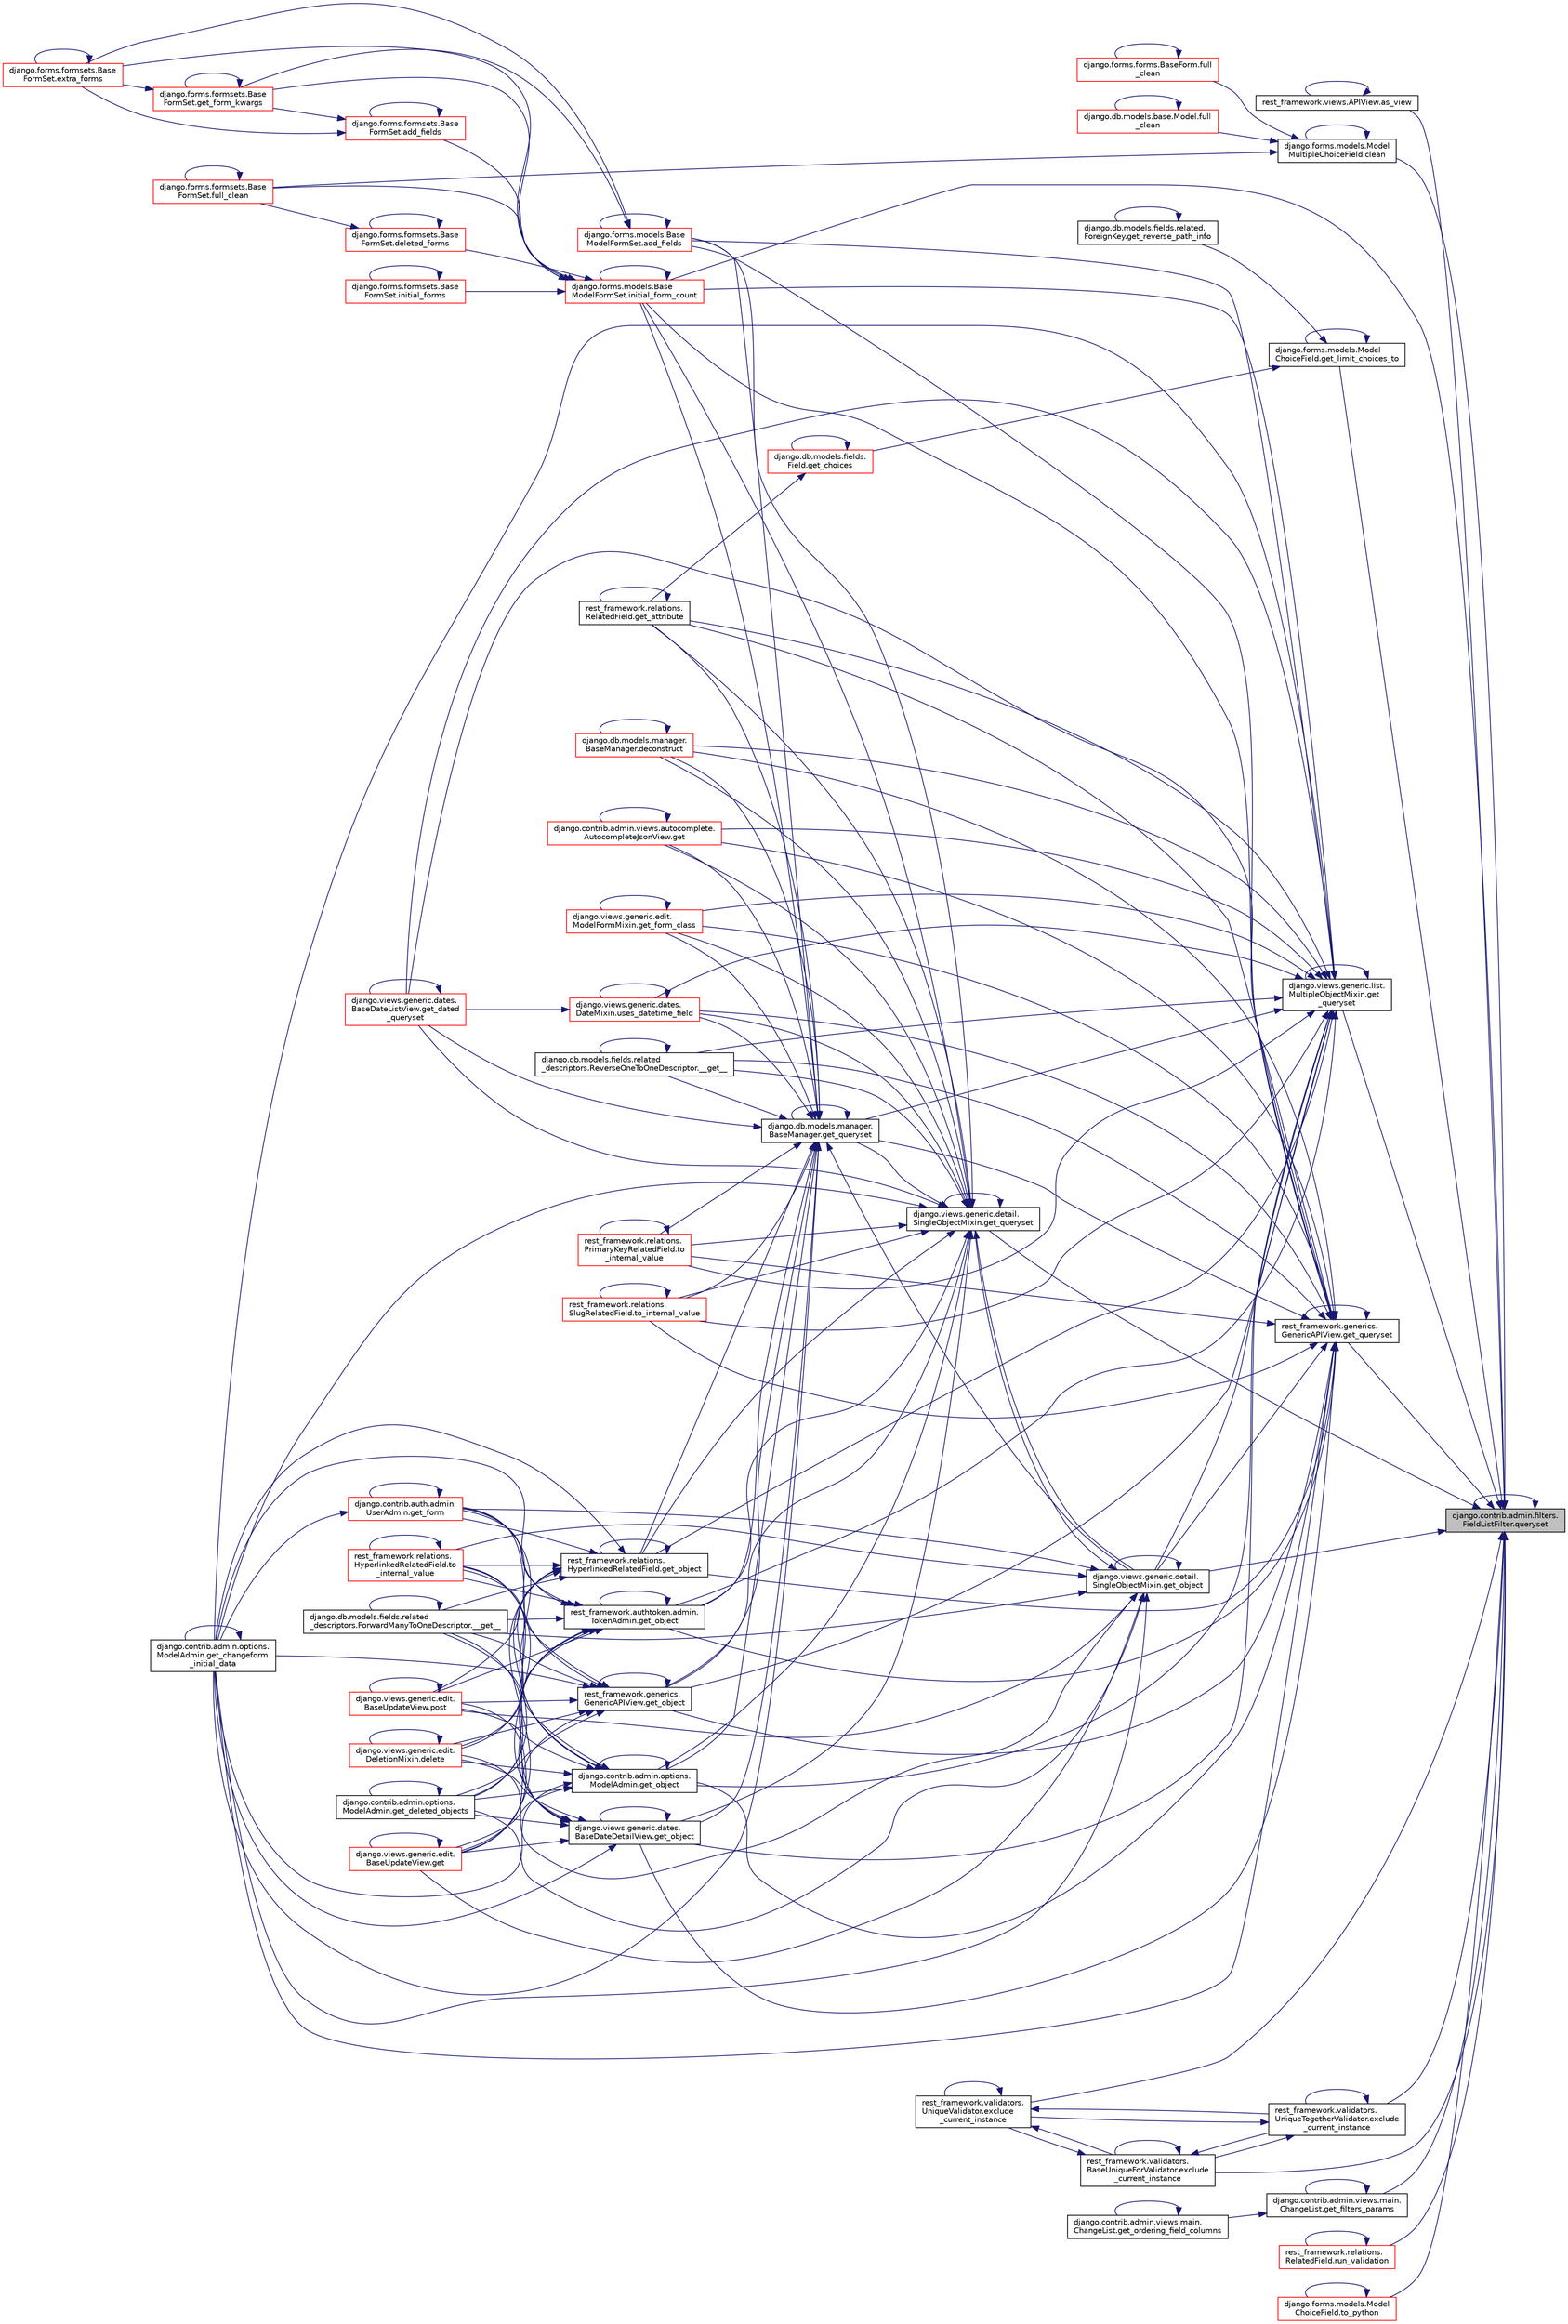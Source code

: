 digraph "django.contrib.admin.filters.FieldListFilter.queryset"
{
 // LATEX_PDF_SIZE
  edge [fontname="Helvetica",fontsize="10",labelfontname="Helvetica",labelfontsize="10"];
  node [fontname="Helvetica",fontsize="10",shape=record];
  rankdir="RL";
  Node1 [label="django.contrib.admin.filters.\lFieldListFilter.queryset",height=0.2,width=0.4,color="black", fillcolor="grey75", style="filled", fontcolor="black",tooltip=" "];
  Node1 -> Node2 [dir="back",color="midnightblue",fontsize="10",style="solid",fontname="Helvetica"];
  Node2 [label="rest_framework.views.APIView.as_view",height=0.2,width=0.4,color="black", fillcolor="white", style="filled",URL="$d3/d7d/classrest__framework_1_1views_1_1_a_p_i_view.html#aa812c7a88a6c558104ee9cdfaf660e66",tooltip=" "];
  Node2 -> Node2 [dir="back",color="midnightblue",fontsize="10",style="solid",fontname="Helvetica"];
  Node1 -> Node3 [dir="back",color="midnightblue",fontsize="10",style="solid",fontname="Helvetica"];
  Node3 [label="django.forms.models.Model\lMultipleChoiceField.clean",height=0.2,width=0.4,color="black", fillcolor="white", style="filled",URL="$d3/d8a/classdjango_1_1forms_1_1models_1_1_model_multiple_choice_field.html#a5fe4a77a897fef91b3de7ccc8e883b3e",tooltip=" "];
  Node3 -> Node3 [dir="back",color="midnightblue",fontsize="10",style="solid",fontname="Helvetica"];
  Node3 -> Node4 [dir="back",color="midnightblue",fontsize="10",style="solid",fontname="Helvetica"];
  Node4 [label="django.forms.forms.BaseForm.full\l_clean",height=0.2,width=0.4,color="red", fillcolor="white", style="filled",URL="$d8/d44/classdjango_1_1forms_1_1forms_1_1_base_form.html#acb359d947a031d78659b4d55addd67fc",tooltip=" "];
  Node4 -> Node4 [dir="back",color="midnightblue",fontsize="10",style="solid",fontname="Helvetica"];
  Node3 -> Node6 [dir="back",color="midnightblue",fontsize="10",style="solid",fontname="Helvetica"];
  Node6 [label="django.forms.formsets.Base\lFormSet.full_clean",height=0.2,width=0.4,color="red", fillcolor="white", style="filled",URL="$d5/d7f/classdjango_1_1forms_1_1formsets_1_1_base_form_set.html#ab85a836f8efaf3f794e9c34d427967f7",tooltip=" "];
  Node6 -> Node6 [dir="back",color="midnightblue",fontsize="10",style="solid",fontname="Helvetica"];
  Node3 -> Node141 [dir="back",color="midnightblue",fontsize="10",style="solid",fontname="Helvetica"];
  Node141 [label="django.db.models.base.Model.full\l_clean",height=0.2,width=0.4,color="red", fillcolor="white", style="filled",URL="$da/d39/classdjango_1_1db_1_1models_1_1base_1_1_model.html#a29e9a703ef45c4d00285f419164ae278",tooltip=" "];
  Node141 -> Node141 [dir="back",color="midnightblue",fontsize="10",style="solid",fontname="Helvetica"];
  Node1 -> Node363 [dir="back",color="midnightblue",fontsize="10",style="solid",fontname="Helvetica"];
  Node363 [label="rest_framework.validators.\lUniqueTogetherValidator.exclude\l_current_instance",height=0.2,width=0.4,color="black", fillcolor="white", style="filled",URL="$d8/df3/classrest__framework_1_1validators_1_1_unique_together_validator.html#a872e5afbee8c4160bba291bf2dbc9a96",tooltip=" "];
  Node363 -> Node363 [dir="back",color="midnightblue",fontsize="10",style="solid",fontname="Helvetica"];
  Node363 -> Node364 [dir="back",color="midnightblue",fontsize="10",style="solid",fontname="Helvetica"];
  Node364 [label="rest_framework.validators.\lBaseUniqueForValidator.exclude\l_current_instance",height=0.2,width=0.4,color="black", fillcolor="white", style="filled",URL="$d7/d15/classrest__framework_1_1validators_1_1_base_unique_for_validator.html#a695aa68f1278ccc42fad6fa2153c5da0",tooltip=" "];
  Node364 -> Node363 [dir="back",color="midnightblue",fontsize="10",style="solid",fontname="Helvetica"];
  Node364 -> Node364 [dir="back",color="midnightblue",fontsize="10",style="solid",fontname="Helvetica"];
  Node364 -> Node365 [dir="back",color="midnightblue",fontsize="10",style="solid",fontname="Helvetica"];
  Node365 [label="rest_framework.validators.\lUniqueValidator.exclude\l_current_instance",height=0.2,width=0.4,color="black", fillcolor="white", style="filled",URL="$df/dfd/classrest__framework_1_1validators_1_1_unique_validator.html#af919fcec709e412d91fe08286e1900db",tooltip=" "];
  Node365 -> Node363 [dir="back",color="midnightblue",fontsize="10",style="solid",fontname="Helvetica"];
  Node365 -> Node364 [dir="back",color="midnightblue",fontsize="10",style="solid",fontname="Helvetica"];
  Node365 -> Node365 [dir="back",color="midnightblue",fontsize="10",style="solid",fontname="Helvetica"];
  Node363 -> Node365 [dir="back",color="midnightblue",fontsize="10",style="solid",fontname="Helvetica"];
  Node1 -> Node364 [dir="back",color="midnightblue",fontsize="10",style="solid",fontname="Helvetica"];
  Node1 -> Node365 [dir="back",color="midnightblue",fontsize="10",style="solid",fontname="Helvetica"];
  Node1 -> Node679 [dir="back",color="midnightblue",fontsize="10",style="solid",fontname="Helvetica"];
  Node679 [label="django.contrib.admin.views.main.\lChangeList.get_filters_params",height=0.2,width=0.4,color="black", fillcolor="white", style="filled",URL="$d7/d58/classdjango_1_1contrib_1_1admin_1_1views_1_1main_1_1_change_list.html#a5ad0e8e8f3ce8180660d3f37cdd4f3bf",tooltip=" "];
  Node679 -> Node679 [dir="back",color="midnightblue",fontsize="10",style="solid",fontname="Helvetica"];
  Node679 -> Node680 [dir="back",color="midnightblue",fontsize="10",style="solid",fontname="Helvetica"];
  Node680 [label="django.contrib.admin.views.main.\lChangeList.get_ordering_field_columns",height=0.2,width=0.4,color="black", fillcolor="white", style="filled",URL="$d7/d58/classdjango_1_1contrib_1_1admin_1_1views_1_1main_1_1_change_list.html#ad365f8c2acd6830baf1c62ed771da06d",tooltip=" "];
  Node680 -> Node680 [dir="back",color="midnightblue",fontsize="10",style="solid",fontname="Helvetica"];
  Node1 -> Node535 [dir="back",color="midnightblue",fontsize="10",style="solid",fontname="Helvetica"];
  Node535 [label="django.forms.models.Model\lChoiceField.get_limit_choices_to",height=0.2,width=0.4,color="black", fillcolor="white", style="filled",URL="$d9/d46/classdjango_1_1forms_1_1models_1_1_model_choice_field.html#aa7c92df6d979923188005978402e5c57",tooltip=" "];
  Node535 -> Node532 [dir="back",color="midnightblue",fontsize="10",style="solid",fontname="Helvetica"];
  Node532 [label="django.db.models.fields.\lField.get_choices",height=0.2,width=0.4,color="red", fillcolor="white", style="filled",URL="$db/d75/classdjango_1_1db_1_1models_1_1fields_1_1_field.html#a85f91acf6a3c18e62aaa24e8cceaf7db",tooltip=" "];
  Node532 -> Node378 [dir="back",color="midnightblue",fontsize="10",style="solid",fontname="Helvetica"];
  Node378 [label="rest_framework.relations.\lRelatedField.get_attribute",height=0.2,width=0.4,color="black", fillcolor="white", style="filled",URL="$d4/d5c/classrest__framework_1_1relations_1_1_related_field.html#a7b4c46981d21c341076b09dbaaff3e01",tooltip=" "];
  Node378 -> Node378 [dir="back",color="midnightblue",fontsize="10",style="solid",fontname="Helvetica"];
  Node532 -> Node532 [dir="back",color="midnightblue",fontsize="10",style="solid",fontname="Helvetica"];
  Node535 -> Node535 [dir="back",color="midnightblue",fontsize="10",style="solid",fontname="Helvetica"];
  Node535 -> Node536 [dir="back",color="midnightblue",fontsize="10",style="solid",fontname="Helvetica"];
  Node536 [label="django.db.models.fields.related.\lForeignKey.get_reverse_path_info",height=0.2,width=0.4,color="black", fillcolor="white", style="filled",URL="$d8/dbf/classdjango_1_1db_1_1models_1_1fields_1_1related_1_1_foreign_key.html#ad5850725ce0380b6db99928ed6257c78",tooltip=" "];
  Node536 -> Node536 [dir="back",color="midnightblue",fontsize="10",style="solid",fontname="Helvetica"];
  Node1 -> Node435 [dir="back",color="midnightblue",fontsize="10",style="solid",fontname="Helvetica"];
  Node435 [label="django.views.generic.detail.\lSingleObjectMixin.get_object",height=0.2,width=0.4,color="black", fillcolor="white", style="filled",URL="$d2/d8d/classdjango_1_1views_1_1generic_1_1detail_1_1_single_object_mixin.html#a2dd2bbde8d843929b3af3056125586d7",tooltip=" "];
  Node435 -> Node367 [dir="back",color="midnightblue",fontsize="10",style="solid",fontname="Helvetica"];
  Node367 [label="django.db.models.fields.related\l_descriptors.ForwardManyToOneDescriptor.__get__",height=0.2,width=0.4,color="black", fillcolor="white", style="filled",URL="$d8/d45/classdjango_1_1db_1_1models_1_1fields_1_1related__descriptors_1_1_forward_many_to_one_descriptor.html#a00a5fdcd5751fe1e27eff22d686c5dca",tooltip=" "];
  Node367 -> Node367 [dir="back",color="midnightblue",fontsize="10",style="solid",fontname="Helvetica"];
  Node435 -> Node351 [dir="back",color="midnightblue",fontsize="10",style="solid",fontname="Helvetica"];
  Node351 [label="django.views.generic.edit.\lDeletionMixin.delete",height=0.2,width=0.4,color="red", fillcolor="white", style="filled",URL="$d3/d92/classdjango_1_1views_1_1generic_1_1edit_1_1_deletion_mixin.html#a51f105c6c7ad7f026a85bc9fbc68488d",tooltip=" "];
  Node351 -> Node351 [dir="back",color="midnightblue",fontsize="10",style="solid",fontname="Helvetica"];
  Node435 -> Node368 [dir="back",color="midnightblue",fontsize="10",style="solid",fontname="Helvetica"];
  Node368 [label="django.views.generic.edit.\lBaseUpdateView.get",height=0.2,width=0.4,color="red", fillcolor="white", style="filled",URL="$dc/d05/classdjango_1_1views_1_1generic_1_1edit_1_1_base_update_view.html#a25a7b8d986440ffbc8dcc5f140f0dbf9",tooltip=" "];
  Node368 -> Node368 [dir="back",color="midnightblue",fontsize="10",style="solid",fontname="Helvetica"];
  Node435 -> Node369 [dir="back",color="midnightblue",fontsize="10",style="solid",fontname="Helvetica"];
  Node369 [label="django.contrib.admin.options.\lModelAdmin.get_changeform\l_initial_data",height=0.2,width=0.4,color="black", fillcolor="white", style="filled",URL="$d5/d05/classdjango_1_1contrib_1_1admin_1_1options_1_1_model_admin.html#a0a240a707ea381d1b8ec1579f8955fb7",tooltip=" "];
  Node369 -> Node369 [dir="back",color="midnightblue",fontsize="10",style="solid",fontname="Helvetica"];
  Node435 -> Node370 [dir="back",color="midnightblue",fontsize="10",style="solid",fontname="Helvetica"];
  Node370 [label="django.contrib.admin.options.\lModelAdmin.get_deleted_objects",height=0.2,width=0.4,color="black", fillcolor="white", style="filled",URL="$d5/d05/classdjango_1_1contrib_1_1admin_1_1options_1_1_model_admin.html#a4877a3cf067df66ce015e5fa410dc343",tooltip=" "];
  Node370 -> Node370 [dir="back",color="midnightblue",fontsize="10",style="solid",fontname="Helvetica"];
  Node435 -> Node371 [dir="back",color="midnightblue",fontsize="10",style="solid",fontname="Helvetica"];
  Node371 [label="django.contrib.auth.admin.\lUserAdmin.get_form",height=0.2,width=0.4,color="red", fillcolor="white", style="filled",URL="$de/d3c/classdjango_1_1contrib_1_1auth_1_1admin_1_1_user_admin.html#a30a0a369e3f81b055b79cf3961971466",tooltip=" "];
  Node371 -> Node369 [dir="back",color="midnightblue",fontsize="10",style="solid",fontname="Helvetica"];
  Node371 -> Node371 [dir="back",color="midnightblue",fontsize="10",style="solid",fontname="Helvetica"];
  Node435 -> Node435 [dir="back",color="midnightblue",fontsize="10",style="solid",fontname="Helvetica"];
  Node435 -> Node436 [dir="back",color="midnightblue",fontsize="10",style="solid",fontname="Helvetica"];
  Node436 [label="django.views.generic.detail.\lSingleObjectMixin.get_queryset",height=0.2,width=0.4,color="black", fillcolor="white", style="filled",URL="$d2/d8d/classdjango_1_1views_1_1generic_1_1detail_1_1_single_object_mixin.html#a7471c8ca174db55504da01b1a06cc5ba",tooltip=" "];
  Node436 -> Node420 [dir="back",color="midnightblue",fontsize="10",style="solid",fontname="Helvetica"];
  Node420 [label="django.db.models.fields.related\l_descriptors.ReverseOneToOneDescriptor.__get__",height=0.2,width=0.4,color="black", fillcolor="white", style="filled",URL="$da/d7c/classdjango_1_1db_1_1models_1_1fields_1_1related__descriptors_1_1_reverse_one_to_one_descriptor.html#a8a2af43b925a416a4c17dae462134905",tooltip=" "];
  Node420 -> Node420 [dir="back",color="midnightblue",fontsize="10",style="solid",fontname="Helvetica"];
  Node436 -> Node421 [dir="back",color="midnightblue",fontsize="10",style="solid",fontname="Helvetica"];
  Node421 [label="django.forms.models.Base\lModelFormSet.add_fields",height=0.2,width=0.4,color="red", fillcolor="white", style="filled",URL="$d5/d31/classdjango_1_1forms_1_1models_1_1_base_model_form_set.html#a7ba87ca8389c133b3c62c02ec6183b2c",tooltip=" "];
  Node421 -> Node421 [dir="back",color="midnightblue",fontsize="10",style="solid",fontname="Helvetica"];
  Node421 -> Node401 [dir="back",color="midnightblue",fontsize="10",style="solid",fontname="Helvetica"];
  Node401 [label="django.forms.formsets.Base\lFormSet.extra_forms",height=0.2,width=0.4,color="red", fillcolor="white", style="filled",URL="$d5/d7f/classdjango_1_1forms_1_1formsets_1_1_base_form_set.html#a9487b6c0ea825975b119b5a0e989d0a3",tooltip=" "];
  Node401 -> Node401 [dir="back",color="midnightblue",fontsize="10",style="solid",fontname="Helvetica"];
  Node421 -> Node422 [dir="back",color="midnightblue",fontsize="10",style="solid",fontname="Helvetica"];
  Node422 [label="django.forms.formsets.Base\lFormSet.get_form_kwargs",height=0.2,width=0.4,color="red", fillcolor="white", style="filled",URL="$d5/d7f/classdjango_1_1forms_1_1formsets_1_1_base_form_set.html#a88de5b295c9504269cae259b3bcefc93",tooltip=" "];
  Node422 -> Node401 [dir="back",color="midnightblue",fontsize="10",style="solid",fontname="Helvetica"];
  Node422 -> Node422 [dir="back",color="midnightblue",fontsize="10",style="solid",fontname="Helvetica"];
  Node436 -> Node429 [dir="back",color="midnightblue",fontsize="10",style="solid",fontname="Helvetica"];
  Node429 [label="django.db.models.manager.\lBaseManager.deconstruct",height=0.2,width=0.4,color="red", fillcolor="white", style="filled",URL="$d1/d1c/classdjango_1_1db_1_1models_1_1manager_1_1_base_manager.html#a2b25db58a8fa22f7d633f60e83bca00e",tooltip=" "];
  Node429 -> Node429 [dir="back",color="midnightblue",fontsize="10",style="solid",fontname="Helvetica"];
  Node436 -> Node214 [dir="back",color="midnightblue",fontsize="10",style="solid",fontname="Helvetica"];
  Node214 [label="django.contrib.admin.views.autocomplete.\lAutocompleteJsonView.get",height=0.2,width=0.4,color="red", fillcolor="white", style="filled",URL="$d5/d24/classdjango_1_1contrib_1_1admin_1_1views_1_1autocomplete_1_1_autocomplete_json_view.html#a332059b5057dd0960d3198ebece79667",tooltip=" "];
  Node214 -> Node214 [dir="back",color="midnightblue",fontsize="10",style="solid",fontname="Helvetica"];
  Node436 -> Node378 [dir="back",color="midnightblue",fontsize="10",style="solid",fontname="Helvetica"];
  Node436 -> Node369 [dir="back",color="midnightblue",fontsize="10",style="solid",fontname="Helvetica"];
  Node436 -> Node430 [dir="back",color="midnightblue",fontsize="10",style="solid",fontname="Helvetica"];
  Node430 [label="django.views.generic.dates.\lBaseDateListView.get_dated\l_queryset",height=0.2,width=0.4,color="red", fillcolor="white", style="filled",URL="$d7/d86/classdjango_1_1views_1_1generic_1_1dates_1_1_base_date_list_view.html#a11011211abf322ea977b859dd7d472cb",tooltip=" "];
  Node430 -> Node430 [dir="back",color="midnightblue",fontsize="10",style="solid",fontname="Helvetica"];
  Node436 -> Node434 [dir="back",color="midnightblue",fontsize="10",style="solid",fontname="Helvetica"];
  Node434 [label="django.views.generic.edit.\lModelFormMixin.get_form_class",height=0.2,width=0.4,color="red", fillcolor="white", style="filled",URL="$d9/de4/classdjango_1_1views_1_1generic_1_1edit_1_1_model_form_mixin.html#ab5f7deaff78cbca18e8d853aa6500f68",tooltip=" "];
  Node434 -> Node434 [dir="back",color="midnightblue",fontsize="10",style="solid",fontname="Helvetica"];
  Node436 -> Node366 [dir="back",color="midnightblue",fontsize="10",style="solid",fontname="Helvetica"];
  Node366 [label="rest_framework.generics.\lGenericAPIView.get_object",height=0.2,width=0.4,color="black", fillcolor="white", style="filled",URL="$d9/d8f/classrest__framework_1_1generics_1_1_generic_a_p_i_view.html#af19daba665c7e3f1329658f71f0dbc1c",tooltip=" "];
  Node366 -> Node367 [dir="back",color="midnightblue",fontsize="10",style="solid",fontname="Helvetica"];
  Node366 -> Node351 [dir="back",color="midnightblue",fontsize="10",style="solid",fontname="Helvetica"];
  Node366 -> Node368 [dir="back",color="midnightblue",fontsize="10",style="solid",fontname="Helvetica"];
  Node366 -> Node369 [dir="back",color="midnightblue",fontsize="10",style="solid",fontname="Helvetica"];
  Node366 -> Node370 [dir="back",color="midnightblue",fontsize="10",style="solid",fontname="Helvetica"];
  Node366 -> Node371 [dir="back",color="midnightblue",fontsize="10",style="solid",fontname="Helvetica"];
  Node366 -> Node366 [dir="back",color="midnightblue",fontsize="10",style="solid",fontname="Helvetica"];
  Node366 -> Node374 [dir="back",color="midnightblue",fontsize="10",style="solid",fontname="Helvetica"];
  Node374 [label="django.views.generic.edit.\lBaseUpdateView.post",height=0.2,width=0.4,color="red", fillcolor="white", style="filled",URL="$dc/d05/classdjango_1_1views_1_1generic_1_1edit_1_1_base_update_view.html#a2147923a1e67e00c94f2882ec1b3bf55",tooltip=" "];
  Node374 -> Node374 [dir="back",color="midnightblue",fontsize="10",style="solid",fontname="Helvetica"];
  Node366 -> Node375 [dir="back",color="midnightblue",fontsize="10",style="solid",fontname="Helvetica"];
  Node375 [label="rest_framework.relations.\lHyperlinkedRelatedField.to\l_internal_value",height=0.2,width=0.4,color="red", fillcolor="white", style="filled",URL="$d1/d10/classrest__framework_1_1relations_1_1_hyperlinked_related_field.html#ad440816f795da9c240990bbb69957ea5",tooltip=" "];
  Node375 -> Node375 [dir="back",color="midnightblue",fontsize="10",style="solid",fontname="Helvetica"];
  Node436 -> Node398 [dir="back",color="midnightblue",fontsize="10",style="solid",fontname="Helvetica"];
  Node398 [label="django.views.generic.dates.\lBaseDateDetailView.get_object",height=0.2,width=0.4,color="black", fillcolor="white", style="filled",URL="$d7/da7/classdjango_1_1views_1_1generic_1_1dates_1_1_base_date_detail_view.html#a32d05a2df829a53a3423b48d22d56845",tooltip=" "];
  Node398 -> Node367 [dir="back",color="midnightblue",fontsize="10",style="solid",fontname="Helvetica"];
  Node398 -> Node351 [dir="back",color="midnightblue",fontsize="10",style="solid",fontname="Helvetica"];
  Node398 -> Node368 [dir="back",color="midnightblue",fontsize="10",style="solid",fontname="Helvetica"];
  Node398 -> Node369 [dir="back",color="midnightblue",fontsize="10",style="solid",fontname="Helvetica"];
  Node398 -> Node370 [dir="back",color="midnightblue",fontsize="10",style="solid",fontname="Helvetica"];
  Node398 -> Node371 [dir="back",color="midnightblue",fontsize="10",style="solid",fontname="Helvetica"];
  Node398 -> Node398 [dir="back",color="midnightblue",fontsize="10",style="solid",fontname="Helvetica"];
  Node398 -> Node374 [dir="back",color="midnightblue",fontsize="10",style="solid",fontname="Helvetica"];
  Node398 -> Node375 [dir="back",color="midnightblue",fontsize="10",style="solid",fontname="Helvetica"];
  Node436 -> Node435 [dir="back",color="midnightblue",fontsize="10",style="solid",fontname="Helvetica"];
  Node436 -> Node437 [dir="back",color="midnightblue",fontsize="10",style="solid",fontname="Helvetica"];
  Node437 [label="django.contrib.admin.options.\lModelAdmin.get_object",height=0.2,width=0.4,color="black", fillcolor="white", style="filled",URL="$d5/d05/classdjango_1_1contrib_1_1admin_1_1options_1_1_model_admin.html#a9d8fe5dc46588f2e6a68135c73c1487f",tooltip=" "];
  Node437 -> Node367 [dir="back",color="midnightblue",fontsize="10",style="solid",fontname="Helvetica"];
  Node437 -> Node351 [dir="back",color="midnightblue",fontsize="10",style="solid",fontname="Helvetica"];
  Node437 -> Node368 [dir="back",color="midnightblue",fontsize="10",style="solid",fontname="Helvetica"];
  Node437 -> Node369 [dir="back",color="midnightblue",fontsize="10",style="solid",fontname="Helvetica"];
  Node437 -> Node370 [dir="back",color="midnightblue",fontsize="10",style="solid",fontname="Helvetica"];
  Node437 -> Node371 [dir="back",color="midnightblue",fontsize="10",style="solid",fontname="Helvetica"];
  Node437 -> Node437 [dir="back",color="midnightblue",fontsize="10",style="solid",fontname="Helvetica"];
  Node437 -> Node374 [dir="back",color="midnightblue",fontsize="10",style="solid",fontname="Helvetica"];
  Node437 -> Node375 [dir="back",color="midnightblue",fontsize="10",style="solid",fontname="Helvetica"];
  Node436 -> Node438 [dir="back",color="midnightblue",fontsize="10",style="solid",fontname="Helvetica"];
  Node438 [label="rest_framework.authtoken.admin.\lTokenAdmin.get_object",height=0.2,width=0.4,color="black", fillcolor="white", style="filled",URL="$dd/d7c/classrest__framework_1_1authtoken_1_1admin_1_1_token_admin.html#a3a99dfedc9482558b2c209121e23128c",tooltip=" "];
  Node438 -> Node367 [dir="back",color="midnightblue",fontsize="10",style="solid",fontname="Helvetica"];
  Node438 -> Node351 [dir="back",color="midnightblue",fontsize="10",style="solid",fontname="Helvetica"];
  Node438 -> Node368 [dir="back",color="midnightblue",fontsize="10",style="solid",fontname="Helvetica"];
  Node438 -> Node369 [dir="back",color="midnightblue",fontsize="10",style="solid",fontname="Helvetica"];
  Node438 -> Node370 [dir="back",color="midnightblue",fontsize="10",style="solid",fontname="Helvetica"];
  Node438 -> Node371 [dir="back",color="midnightblue",fontsize="10",style="solid",fontname="Helvetica"];
  Node438 -> Node438 [dir="back",color="midnightblue",fontsize="10",style="solid",fontname="Helvetica"];
  Node438 -> Node374 [dir="back",color="midnightblue",fontsize="10",style="solid",fontname="Helvetica"];
  Node438 -> Node375 [dir="back",color="midnightblue",fontsize="10",style="solid",fontname="Helvetica"];
  Node436 -> Node439 [dir="back",color="midnightblue",fontsize="10",style="solid",fontname="Helvetica"];
  Node439 [label="rest_framework.relations.\lHyperlinkedRelatedField.get_object",height=0.2,width=0.4,color="black", fillcolor="white", style="filled",URL="$d1/d10/classrest__framework_1_1relations_1_1_hyperlinked_related_field.html#ae5ffa1405c21fd97e837193405ec0cd7",tooltip=" "];
  Node439 -> Node367 [dir="back",color="midnightblue",fontsize="10",style="solid",fontname="Helvetica"];
  Node439 -> Node351 [dir="back",color="midnightblue",fontsize="10",style="solid",fontname="Helvetica"];
  Node439 -> Node368 [dir="back",color="midnightblue",fontsize="10",style="solid",fontname="Helvetica"];
  Node439 -> Node369 [dir="back",color="midnightblue",fontsize="10",style="solid",fontname="Helvetica"];
  Node439 -> Node370 [dir="back",color="midnightblue",fontsize="10",style="solid",fontname="Helvetica"];
  Node439 -> Node371 [dir="back",color="midnightblue",fontsize="10",style="solid",fontname="Helvetica"];
  Node439 -> Node439 [dir="back",color="midnightblue",fontsize="10",style="solid",fontname="Helvetica"];
  Node439 -> Node374 [dir="back",color="midnightblue",fontsize="10",style="solid",fontname="Helvetica"];
  Node439 -> Node375 [dir="back",color="midnightblue",fontsize="10",style="solid",fontname="Helvetica"];
  Node436 -> Node440 [dir="back",color="midnightblue",fontsize="10",style="solid",fontname="Helvetica"];
  Node440 [label="django.db.models.manager.\lBaseManager.get_queryset",height=0.2,width=0.4,color="black", fillcolor="white", style="filled",URL="$d1/d1c/classdjango_1_1db_1_1models_1_1manager_1_1_base_manager.html#af0391e929a911c2647412e6e030c28e8",tooltip="PROXIES TO QUERYSET #."];
  Node440 -> Node420 [dir="back",color="midnightblue",fontsize="10",style="solid",fontname="Helvetica"];
  Node440 -> Node421 [dir="back",color="midnightblue",fontsize="10",style="solid",fontname="Helvetica"];
  Node440 -> Node429 [dir="back",color="midnightblue",fontsize="10",style="solid",fontname="Helvetica"];
  Node440 -> Node214 [dir="back",color="midnightblue",fontsize="10",style="solid",fontname="Helvetica"];
  Node440 -> Node378 [dir="back",color="midnightblue",fontsize="10",style="solid",fontname="Helvetica"];
  Node440 -> Node369 [dir="back",color="midnightblue",fontsize="10",style="solid",fontname="Helvetica"];
  Node440 -> Node430 [dir="back",color="midnightblue",fontsize="10",style="solid",fontname="Helvetica"];
  Node440 -> Node434 [dir="back",color="midnightblue",fontsize="10",style="solid",fontname="Helvetica"];
  Node440 -> Node366 [dir="back",color="midnightblue",fontsize="10",style="solid",fontname="Helvetica"];
  Node440 -> Node398 [dir="back",color="midnightblue",fontsize="10",style="solid",fontname="Helvetica"];
  Node440 -> Node435 [dir="back",color="midnightblue",fontsize="10",style="solid",fontname="Helvetica"];
  Node440 -> Node437 [dir="back",color="midnightblue",fontsize="10",style="solid",fontname="Helvetica"];
  Node440 -> Node438 [dir="back",color="midnightblue",fontsize="10",style="solid",fontname="Helvetica"];
  Node440 -> Node439 [dir="back",color="midnightblue",fontsize="10",style="solid",fontname="Helvetica"];
  Node440 -> Node440 [dir="back",color="midnightblue",fontsize="10",style="solid",fontname="Helvetica"];
  Node440 -> Node441 [dir="back",color="midnightblue",fontsize="10",style="solid",fontname="Helvetica"];
  Node441 [label="django.forms.models.Base\lModelFormSet.initial_form_count",height=0.2,width=0.4,color="red", fillcolor="white", style="filled",URL="$d5/d31/classdjango_1_1forms_1_1models_1_1_base_model_form_set.html#a6a15e7dc230a83274059086c7297b540",tooltip=" "];
  Node441 -> Node442 [dir="back",color="midnightblue",fontsize="10",style="solid",fontname="Helvetica"];
  Node442 [label="django.forms.formsets.Base\lFormSet.add_fields",height=0.2,width=0.4,color="red", fillcolor="white", style="filled",URL="$d5/d7f/classdjango_1_1forms_1_1formsets_1_1_base_form_set.html#a5139435e68b424b423f9b672f192ced6",tooltip=" "];
  Node442 -> Node442 [dir="back",color="midnightblue",fontsize="10",style="solid",fontname="Helvetica"];
  Node442 -> Node401 [dir="back",color="midnightblue",fontsize="10",style="solid",fontname="Helvetica"];
  Node442 -> Node422 [dir="back",color="midnightblue",fontsize="10",style="solid",fontname="Helvetica"];
  Node441 -> Node189 [dir="back",color="midnightblue",fontsize="10",style="solid",fontname="Helvetica"];
  Node189 [label="django.forms.formsets.Base\lFormSet.deleted_forms",height=0.2,width=0.4,color="red", fillcolor="white", style="filled",URL="$d5/d7f/classdjango_1_1forms_1_1formsets_1_1_base_form_set.html#a83a631f99dd905ea879d33b0675bc55a",tooltip=" "];
  Node189 -> Node189 [dir="back",color="midnightblue",fontsize="10",style="solid",fontname="Helvetica"];
  Node189 -> Node6 [dir="back",color="midnightblue",fontsize="10",style="solid",fontname="Helvetica"];
  Node441 -> Node401 [dir="back",color="midnightblue",fontsize="10",style="solid",fontname="Helvetica"];
  Node441 -> Node6 [dir="back",color="midnightblue",fontsize="10",style="solid",fontname="Helvetica"];
  Node441 -> Node422 [dir="back",color="midnightblue",fontsize="10",style="solid",fontname="Helvetica"];
  Node441 -> Node441 [dir="back",color="midnightblue",fontsize="10",style="solid",fontname="Helvetica"];
  Node441 -> Node405 [dir="back",color="midnightblue",fontsize="10",style="solid",fontname="Helvetica"];
  Node405 [label="django.forms.formsets.Base\lFormSet.initial_forms",height=0.2,width=0.4,color="red", fillcolor="white", style="filled",URL="$d5/d7f/classdjango_1_1forms_1_1formsets_1_1_base_form_set.html#a5737e5748c53c62f3c9f3b585e4d5ccb",tooltip=" "];
  Node405 -> Node405 [dir="back",color="midnightblue",fontsize="10",style="solid",fontname="Helvetica"];
  Node440 -> Node446 [dir="back",color="midnightblue",fontsize="10",style="solid",fontname="Helvetica"];
  Node446 [label="rest_framework.relations.\lPrimaryKeyRelatedField.to\l_internal_value",height=0.2,width=0.4,color="red", fillcolor="white", style="filled",URL="$d8/dde/classrest__framework_1_1relations_1_1_primary_key_related_field.html#af23f8a4743db9f71cf80a22212438c06",tooltip=" "];
  Node446 -> Node446 [dir="back",color="midnightblue",fontsize="10",style="solid",fontname="Helvetica"];
  Node440 -> Node447 [dir="back",color="midnightblue",fontsize="10",style="solid",fontname="Helvetica"];
  Node447 [label="rest_framework.relations.\lSlugRelatedField.to_internal_value",height=0.2,width=0.4,color="red", fillcolor="white", style="filled",URL="$d6/dbf/classrest__framework_1_1relations_1_1_slug_related_field.html#a004d7d6f585d9b4fb8a89780e7782ddd",tooltip=" "];
  Node447 -> Node447 [dir="back",color="midnightblue",fontsize="10",style="solid",fontname="Helvetica"];
  Node440 -> Node448 [dir="back",color="midnightblue",fontsize="10",style="solid",fontname="Helvetica"];
  Node448 [label="django.views.generic.dates.\lDateMixin.uses_datetime_field",height=0.2,width=0.4,color="red", fillcolor="white", style="filled",URL="$d7/d82/classdjango_1_1views_1_1generic_1_1dates_1_1_date_mixin.html#a40a6fda70e20d308d65fa855e7f819df",tooltip=" "];
  Node448 -> Node430 [dir="back",color="midnightblue",fontsize="10",style="solid",fontname="Helvetica"];
  Node448 -> Node448 [dir="back",color="midnightblue",fontsize="10",style="solid",fontname="Helvetica"];
  Node436 -> Node436 [dir="back",color="midnightblue",fontsize="10",style="solid",fontname="Helvetica"];
  Node436 -> Node441 [dir="back",color="midnightblue",fontsize="10",style="solid",fontname="Helvetica"];
  Node436 -> Node446 [dir="back",color="midnightblue",fontsize="10",style="solid",fontname="Helvetica"];
  Node436 -> Node447 [dir="back",color="midnightblue",fontsize="10",style="solid",fontname="Helvetica"];
  Node436 -> Node448 [dir="back",color="midnightblue",fontsize="10",style="solid",fontname="Helvetica"];
  Node435 -> Node374 [dir="back",color="midnightblue",fontsize="10",style="solid",fontname="Helvetica"];
  Node435 -> Node375 [dir="back",color="midnightblue",fontsize="10",style="solid",fontname="Helvetica"];
  Node1 -> Node436 [dir="back",color="midnightblue",fontsize="10",style="solid",fontname="Helvetica"];
  Node1 -> Node681 [dir="back",color="midnightblue",fontsize="10",style="solid",fontname="Helvetica"];
  Node681 [label="django.views.generic.list.\lMultipleObjectMixin.get\l_queryset",height=0.2,width=0.4,color="black", fillcolor="white", style="filled",URL="$dc/db8/classdjango_1_1views_1_1generic_1_1list_1_1_multiple_object_mixin.html#ad98185a338be30a3a7327fbb7c3b4a1a",tooltip=" "];
  Node681 -> Node420 [dir="back",color="midnightblue",fontsize="10",style="solid",fontname="Helvetica"];
  Node681 -> Node421 [dir="back",color="midnightblue",fontsize="10",style="solid",fontname="Helvetica"];
  Node681 -> Node429 [dir="back",color="midnightblue",fontsize="10",style="solid",fontname="Helvetica"];
  Node681 -> Node214 [dir="back",color="midnightblue",fontsize="10",style="solid",fontname="Helvetica"];
  Node681 -> Node378 [dir="back",color="midnightblue",fontsize="10",style="solid",fontname="Helvetica"];
  Node681 -> Node369 [dir="back",color="midnightblue",fontsize="10",style="solid",fontname="Helvetica"];
  Node681 -> Node430 [dir="back",color="midnightblue",fontsize="10",style="solid",fontname="Helvetica"];
  Node681 -> Node434 [dir="back",color="midnightblue",fontsize="10",style="solid",fontname="Helvetica"];
  Node681 -> Node366 [dir="back",color="midnightblue",fontsize="10",style="solid",fontname="Helvetica"];
  Node681 -> Node398 [dir="back",color="midnightblue",fontsize="10",style="solid",fontname="Helvetica"];
  Node681 -> Node435 [dir="back",color="midnightblue",fontsize="10",style="solid",fontname="Helvetica"];
  Node681 -> Node437 [dir="back",color="midnightblue",fontsize="10",style="solid",fontname="Helvetica"];
  Node681 -> Node438 [dir="back",color="midnightblue",fontsize="10",style="solid",fontname="Helvetica"];
  Node681 -> Node439 [dir="back",color="midnightblue",fontsize="10",style="solid",fontname="Helvetica"];
  Node681 -> Node440 [dir="back",color="midnightblue",fontsize="10",style="solid",fontname="Helvetica"];
  Node681 -> Node681 [dir="back",color="midnightblue",fontsize="10",style="solid",fontname="Helvetica"];
  Node681 -> Node441 [dir="back",color="midnightblue",fontsize="10",style="solid",fontname="Helvetica"];
  Node681 -> Node446 [dir="back",color="midnightblue",fontsize="10",style="solid",fontname="Helvetica"];
  Node681 -> Node447 [dir="back",color="midnightblue",fontsize="10",style="solid",fontname="Helvetica"];
  Node681 -> Node448 [dir="back",color="midnightblue",fontsize="10",style="solid",fontname="Helvetica"];
  Node1 -> Node682 [dir="back",color="midnightblue",fontsize="10",style="solid",fontname="Helvetica"];
  Node682 [label="rest_framework.generics.\lGenericAPIView.get_queryset",height=0.2,width=0.4,color="black", fillcolor="white", style="filled",URL="$d9/d8f/classrest__framework_1_1generics_1_1_generic_a_p_i_view.html#a944b66f9ec49a9d053f34f77f22074da",tooltip=" "];
  Node682 -> Node420 [dir="back",color="midnightblue",fontsize="10",style="solid",fontname="Helvetica"];
  Node682 -> Node421 [dir="back",color="midnightblue",fontsize="10",style="solid",fontname="Helvetica"];
  Node682 -> Node429 [dir="back",color="midnightblue",fontsize="10",style="solid",fontname="Helvetica"];
  Node682 -> Node214 [dir="back",color="midnightblue",fontsize="10",style="solid",fontname="Helvetica"];
  Node682 -> Node378 [dir="back",color="midnightblue",fontsize="10",style="solid",fontname="Helvetica"];
  Node682 -> Node369 [dir="back",color="midnightblue",fontsize="10",style="solid",fontname="Helvetica"];
  Node682 -> Node430 [dir="back",color="midnightblue",fontsize="10",style="solid",fontname="Helvetica"];
  Node682 -> Node434 [dir="back",color="midnightblue",fontsize="10",style="solid",fontname="Helvetica"];
  Node682 -> Node366 [dir="back",color="midnightblue",fontsize="10",style="solid",fontname="Helvetica"];
  Node682 -> Node398 [dir="back",color="midnightblue",fontsize="10",style="solid",fontname="Helvetica"];
  Node682 -> Node435 [dir="back",color="midnightblue",fontsize="10",style="solid",fontname="Helvetica"];
  Node682 -> Node437 [dir="back",color="midnightblue",fontsize="10",style="solid",fontname="Helvetica"];
  Node682 -> Node438 [dir="back",color="midnightblue",fontsize="10",style="solid",fontname="Helvetica"];
  Node682 -> Node439 [dir="back",color="midnightblue",fontsize="10",style="solid",fontname="Helvetica"];
  Node682 -> Node440 [dir="back",color="midnightblue",fontsize="10",style="solid",fontname="Helvetica"];
  Node682 -> Node682 [dir="back",color="midnightblue",fontsize="10",style="solid",fontname="Helvetica"];
  Node682 -> Node441 [dir="back",color="midnightblue",fontsize="10",style="solid",fontname="Helvetica"];
  Node682 -> Node446 [dir="back",color="midnightblue",fontsize="10",style="solid",fontname="Helvetica"];
  Node682 -> Node447 [dir="back",color="midnightblue",fontsize="10",style="solid",fontname="Helvetica"];
  Node682 -> Node448 [dir="back",color="midnightblue",fontsize="10",style="solid",fontname="Helvetica"];
  Node1 -> Node441 [dir="back",color="midnightblue",fontsize="10",style="solid",fontname="Helvetica"];
  Node1 -> Node1 [dir="back",color="midnightblue",fontsize="10",style="solid",fontname="Helvetica"];
  Node1 -> Node683 [dir="back",color="midnightblue",fontsize="10",style="solid",fontname="Helvetica"];
  Node683 [label="rest_framework.relations.\lRelatedField.run_validation",height=0.2,width=0.4,color="red", fillcolor="white", style="filled",URL="$d4/d5c/classrest__framework_1_1relations_1_1_related_field.html#ae70d73872bd23a77408222d1beeeec4c",tooltip=" "];
  Node683 -> Node683 [dir="back",color="midnightblue",fontsize="10",style="solid",fontname="Helvetica"];
  Node1 -> Node684 [dir="back",color="midnightblue",fontsize="10",style="solid",fontname="Helvetica"];
  Node684 [label="django.forms.models.Model\lChoiceField.to_python",height=0.2,width=0.4,color="red", fillcolor="white", style="filled",URL="$d9/d46/classdjango_1_1forms_1_1models_1_1_model_choice_field.html#af6032274adb2d7192ab477d845de757d",tooltip=" "];
  Node684 -> Node684 [dir="back",color="midnightblue",fontsize="10",style="solid",fontname="Helvetica"];
}
